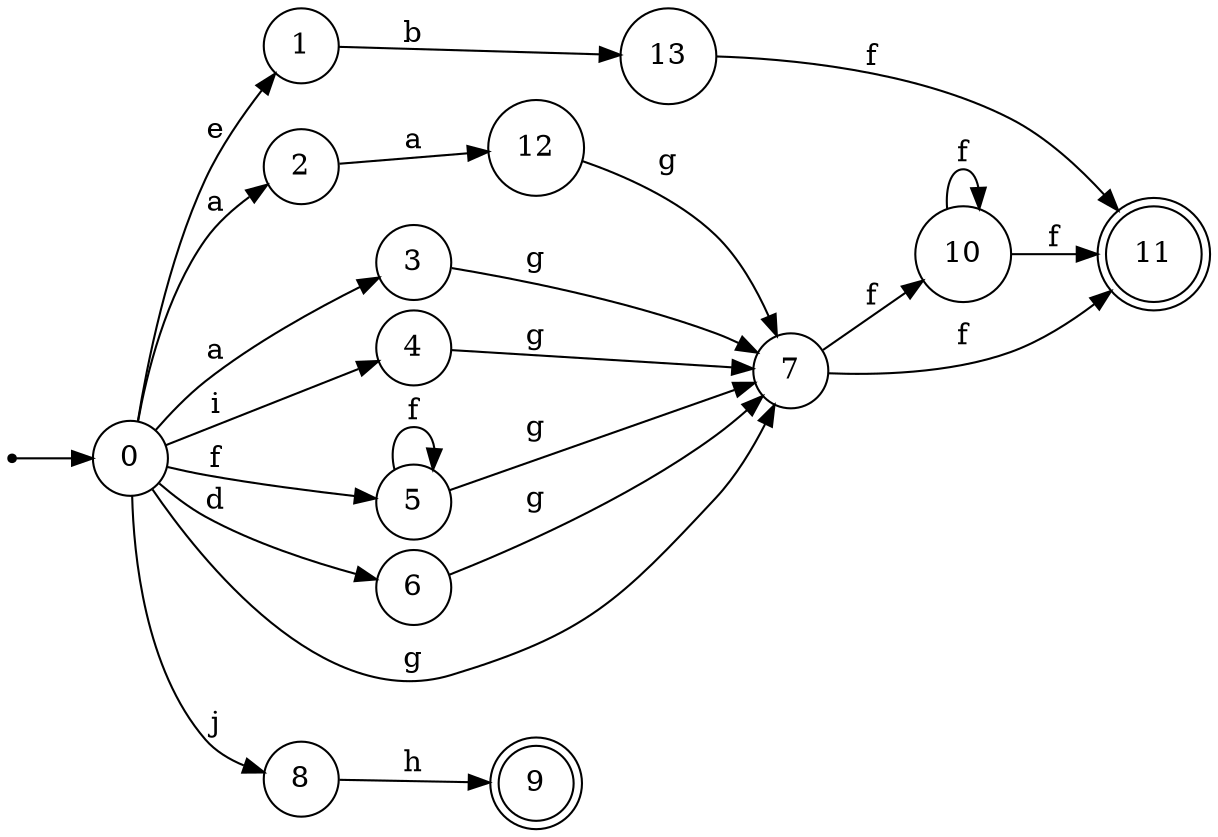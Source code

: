 digraph finite_state_machine {
rankdir=LR;
size="20,20";
node [shape = point]; "dummy0"
node [shape = circle]; "0";
"dummy0" -> "0";
node [shape = circle]; "1";
node [shape = circle]; "2";
node [shape = circle]; "3";
node [shape = circle]; "4";
node [shape = circle]; "5";
node [shape = circle]; "6";
node [shape = circle]; "7";
node [shape = circle]; "8";
node [shape = doublecircle]; "9";node [shape = circle]; "10";
node [shape = doublecircle]; "11";node [shape = circle]; "12";
node [shape = circle]; "13";
"0" -> "1" [label = "e"];
 "0" -> "2" [label = "a"];
 "0" -> "3" [label = "a"];
 "0" -> "4" [label = "i"];
 "0" -> "5" [label = "f"];
 "0" -> "6" [label = "d"];
 "0" -> "7" [label = "g"];
 "0" -> "8" [label = "j"];
 "8" -> "9" [label = "h"];
 "7" -> "10" [label = "f"];
 "7" -> "11" [label = "f"];
 "10" -> "10" [label = "f"];
 "10" -> "11" [label = "f"];
 "6" -> "7" [label = "g"];
 "5" -> "5" [label = "f"];
 "5" -> "7" [label = "g"];
 "4" -> "7" [label = "g"];
 "3" -> "7" [label = "g"];
 "2" -> "12" [label = "a"];
 "12" -> "7" [label = "g"];
 "1" -> "13" [label = "b"];
 "13" -> "11" [label = "f"];
 }
